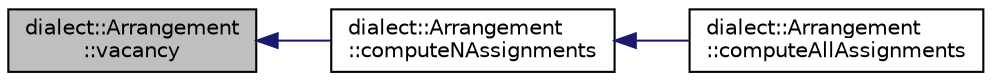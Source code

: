 digraph "dialect::Arrangement::vacancy"
{
  edge [fontname="Helvetica",fontsize="10",labelfontname="Helvetica",labelfontsize="10"];
  node [fontname="Helvetica",fontsize="10",shape=record];
  rankdir="LR";
  Node41 [label="dialect::Arrangement\l::vacancy",height=0.2,width=0.4,color="black", fillcolor="grey75", style="filled", fontcolor="black"];
  Node41 -> Node42 [dir="back",color="midnightblue",fontsize="10",style="solid",fontname="Helvetica"];
  Node42 [label="dialect::Arrangement\l::computeNAssignments",height=0.2,width=0.4,color="black", fillcolor="white", style="filled",URL="$structdialect_1_1Arrangement.html#ad226edce8ab3ae9c6ad7ead82eae4913",tooltip="Compute all possible Assignments in which precisely N semiaxes are occupied, sorted by ascending cost..."];
  Node42 -> Node43 [dir="back",color="midnightblue",fontsize="10",style="solid",fontname="Helvetica"];
  Node43 [label="dialect::Arrangement\l::computeAllAssignments",height=0.2,width=0.4,color="black", fillcolor="white", style="filled",URL="$structdialect_1_1Arrangement.html#a973a28db1c16a09e5f6367687d5d2360",tooltip="Compute all possible Assignments. "];
}
